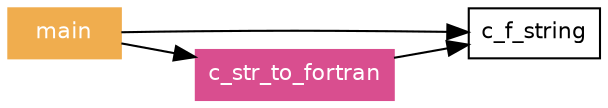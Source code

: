 digraph "proc~~c_f_string~~CalledByGraph" {
	graph [concentrate=true id="proc~~c_f_string~~CalledByGraph" rankdir=LR size="8.90625,1000.0"]
	node [fontname=Helvetica fontsize=10.5 height=0.0 margin=0.08 shape=box]
	edge [fontname=Helvetica fontsize=9.5]
		"proc~c_f_string" [label=c_f_string]
		graph [concentrate=false]
		"proc~c_str_to_fortran" [label=c_str_to_fortran URL="../proc/c_str_to_fortran.html" color="#d94e8f" fontcolor=white style=filled]
		"program~main" [label=main URL="../program/main.html" color="#f0ad4e" fontcolor=white style=filled]
		graph [concentrate=false]
		graph [concentrate=false]
			"program~main" -> "proc~c_str_to_fortran" [color="#000000"]
		graph [concentrate=false]
			"proc~c_str_to_fortran" -> "proc~c_f_string" [color="#000000"]
			"program~main" -> "proc~c_f_string" [color="#000000"]
		graph [concentrate=false]
}